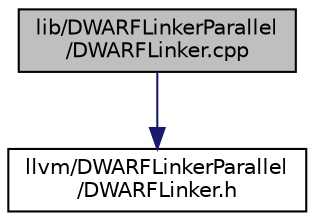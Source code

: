 digraph "lib/DWARFLinkerParallel/DWARFLinker.cpp"
{
 // LATEX_PDF_SIZE
  bgcolor="transparent";
  edge [fontname="Helvetica",fontsize="10",labelfontname="Helvetica",labelfontsize="10"];
  node [fontname="Helvetica",fontsize="10",shape=record];
  Node1 [label="lib/DWARFLinkerParallel\l/DWARFLinker.cpp",height=0.2,width=0.4,color="black", fillcolor="grey75", style="filled", fontcolor="black",tooltip=" "];
  Node1 -> Node2 [color="midnightblue",fontsize="10",style="solid",fontname="Helvetica"];
  Node2 [label="llvm/DWARFLinkerParallel\l/DWARFLinker.h",height=0.2,width=0.4,color="black",URL="$arallel_2DWARFLinker_8h.html",tooltip=" "];
}
